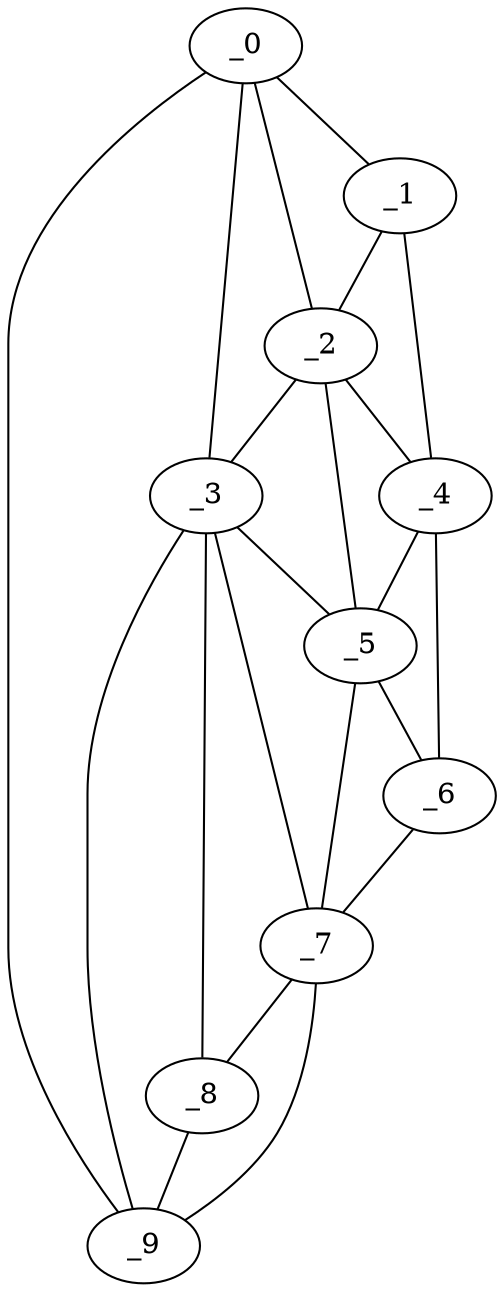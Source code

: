 graph "obj85__0.gxl" {
	_0	 [x=4,
		y=76];
	_1	 [x=46,
		y=36];
	_0 -- _1	 [valence=1];
	_2	 [x=47,
		y=46];
	_0 -- _2	 [valence=2];
	_3	 [x=105,
		y=80];
	_0 -- _3	 [valence=1];
	_9	 [x=125,
		y=100];
	_0 -- _9	 [valence=1];
	_1 -- _2	 [valence=2];
	_4	 [x=107,
		y=28];
	_1 -- _4	 [valence=1];
	_2 -- _3	 [valence=2];
	_2 -- _4	 [valence=1];
	_5	 [x=109,
		y=59];
	_2 -- _5	 [valence=2];
	_3 -- _5	 [valence=2];
	_7	 [x=122,
		y=70];
	_3 -- _7	 [valence=2];
	_8	 [x=124,
		y=93];
	_3 -- _8	 [valence=1];
	_3 -- _9	 [valence=2];
	_4 -- _5	 [valence=1];
	_6	 [x=118,
		y=48];
	_4 -- _6	 [valence=1];
	_5 -- _6	 [valence=2];
	_5 -- _7	 [valence=2];
	_6 -- _7	 [valence=1];
	_7 -- _8	 [valence=2];
	_7 -- _9	 [valence=1];
	_8 -- _9	 [valence=2];
}
